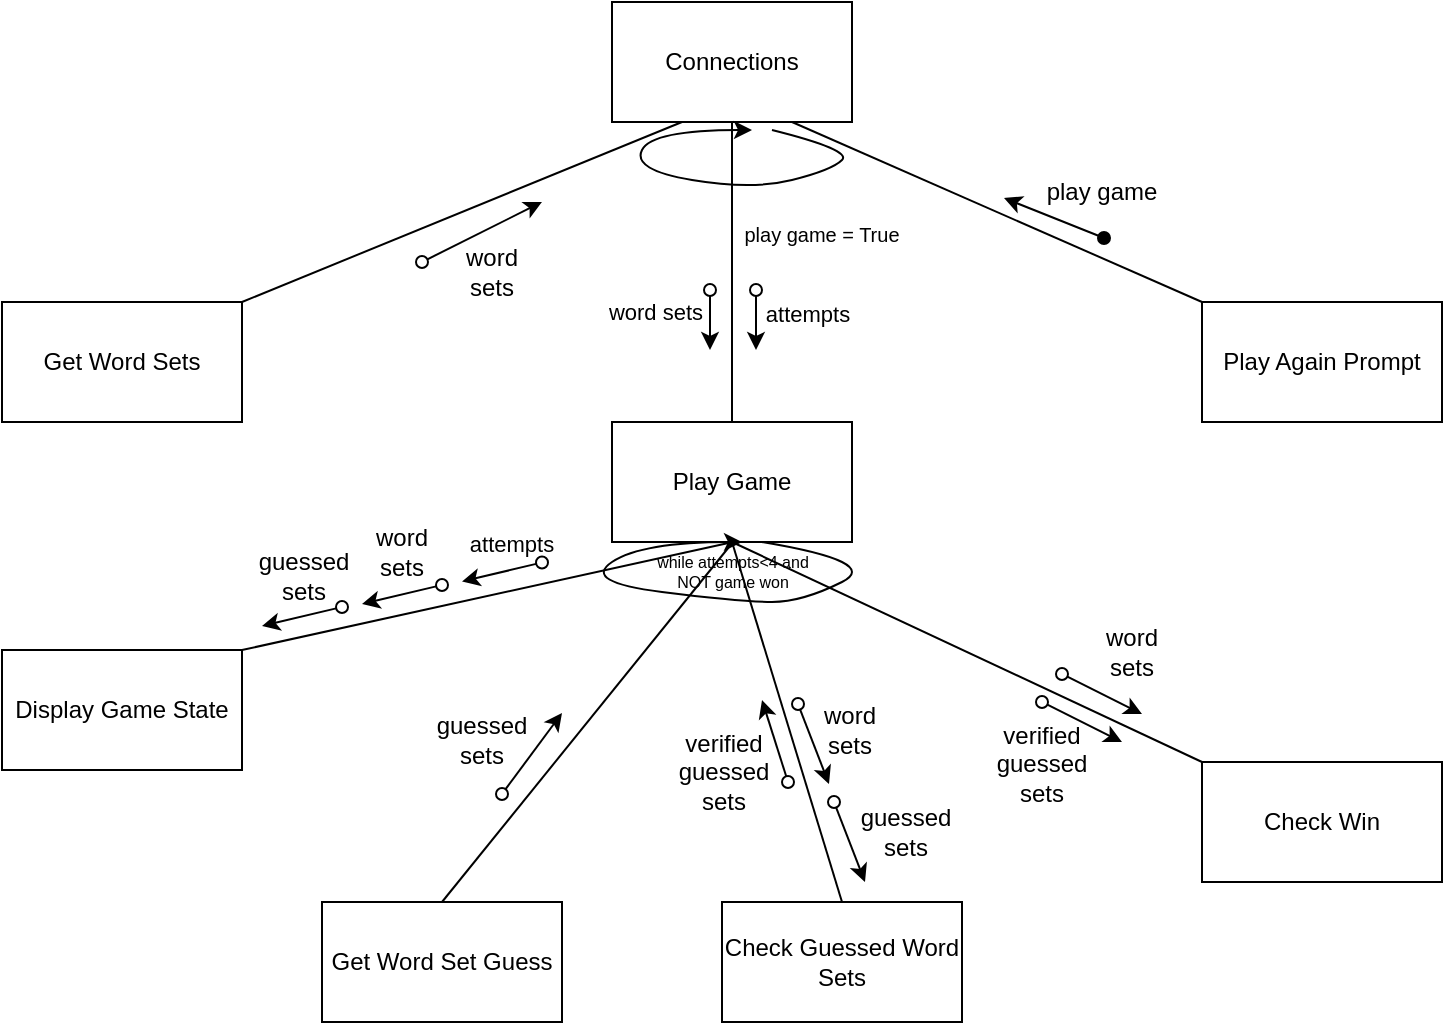 <mxfile version="23.1.4" type="device">
  <diagram name="Page-1" id="dtFRwcxsvF_0hZMCSyhE">
    <mxGraphModel dx="875" dy="515" grid="1" gridSize="10" guides="1" tooltips="1" connect="1" arrows="1" fold="1" page="1" pageScale="1" pageWidth="850" pageHeight="1100" math="0" shadow="0">
      <root>
        <mxCell id="0" />
        <mxCell id="1" parent="0" />
        <mxCell id="E8tcelXD3QDB-gluEK94-1" value="Connections" style="rounded=0;whiteSpace=wrap;html=1;" vertex="1" parent="1">
          <mxGeometry x="365" y="230" width="120" height="60" as="geometry" />
        </mxCell>
        <mxCell id="E8tcelXD3QDB-gluEK94-3" value="Get Word Sets" style="rounded=0;whiteSpace=wrap;html=1;" vertex="1" parent="1">
          <mxGeometry x="60" y="380" width="120" height="60" as="geometry" />
        </mxCell>
        <mxCell id="E8tcelXD3QDB-gluEK94-5" value="" style="endArrow=none;html=1;rounded=0;" edge="1" parent="1">
          <mxGeometry width="50" height="50" relative="1" as="geometry">
            <mxPoint x="180" y="380" as="sourcePoint" />
            <mxPoint x="400" y="290" as="targetPoint" />
          </mxGeometry>
        </mxCell>
        <mxCell id="E8tcelXD3QDB-gluEK94-6" value="" style="endArrow=classic;html=1;rounded=0;startArrow=oval;startFill=0;" edge="1" parent="1">
          <mxGeometry width="50" height="50" relative="1" as="geometry">
            <mxPoint x="270" y="360" as="sourcePoint" />
            <mxPoint x="330" y="330" as="targetPoint" />
          </mxGeometry>
        </mxCell>
        <mxCell id="E8tcelXD3QDB-gluEK94-7" value="word sets" style="text;html=1;align=center;verticalAlign=middle;whiteSpace=wrap;rounded=0;" vertex="1" parent="1">
          <mxGeometry x="280" y="350" width="50" height="30" as="geometry" />
        </mxCell>
        <mxCell id="E8tcelXD3QDB-gluEK94-8" value="Play Again Prompt" style="rounded=0;whiteSpace=wrap;html=1;" vertex="1" parent="1">
          <mxGeometry x="660" y="380" width="120" height="60" as="geometry" />
        </mxCell>
        <mxCell id="E8tcelXD3QDB-gluEK94-9" value="" style="endArrow=none;html=1;rounded=0;entryX=0.75;entryY=1;entryDx=0;entryDy=0;" edge="1" parent="1" target="E8tcelXD3QDB-gluEK94-1">
          <mxGeometry width="50" height="50" relative="1" as="geometry">
            <mxPoint x="660" y="380" as="sourcePoint" />
            <mxPoint x="710" y="330" as="targetPoint" />
          </mxGeometry>
        </mxCell>
        <mxCell id="E8tcelXD3QDB-gluEK94-10" value="" style="endArrow=classic;html=1;rounded=0;startArrow=oval;startFill=1;" edge="1" parent="1">
          <mxGeometry width="50" height="50" relative="1" as="geometry">
            <mxPoint x="611" y="348" as="sourcePoint" />
            <mxPoint x="561" y="328" as="targetPoint" />
          </mxGeometry>
        </mxCell>
        <mxCell id="E8tcelXD3QDB-gluEK94-11" value="play game" style="text;html=1;align=center;verticalAlign=middle;whiteSpace=wrap;rounded=0;" vertex="1" parent="1">
          <mxGeometry x="580" y="310" width="60" height="30" as="geometry" />
        </mxCell>
        <mxCell id="E8tcelXD3QDB-gluEK94-12" value="" style="curved=1;endArrow=classic;html=1;rounded=0;" edge="1" parent="1">
          <mxGeometry width="50" height="50" relative="1" as="geometry">
            <mxPoint x="445" y="294" as="sourcePoint" />
            <mxPoint x="435" y="294" as="targetPoint" />
            <Array as="points">
              <mxPoint x="485" y="304" />
              <mxPoint x="475" y="314" />
              <mxPoint x="435" y="324" />
              <mxPoint x="375" y="314" />
              <mxPoint x="385" y="294" />
            </Array>
          </mxGeometry>
        </mxCell>
        <mxCell id="E8tcelXD3QDB-gluEK94-13" value="play game = True" style="text;html=1;align=center;verticalAlign=middle;whiteSpace=wrap;rounded=0;fontSize=10;" vertex="1" parent="1">
          <mxGeometry x="420" y="331" width="100" height="30" as="geometry" />
        </mxCell>
        <mxCell id="E8tcelXD3QDB-gluEK94-15" value="Play Game" style="rounded=0;whiteSpace=wrap;html=1;" vertex="1" parent="1">
          <mxGeometry x="365" y="440" width="120" height="60" as="geometry" />
        </mxCell>
        <mxCell id="E8tcelXD3QDB-gluEK94-16" value="" style="endArrow=none;html=1;rounded=0;exitX=0.5;exitY=0;exitDx=0;exitDy=0;entryX=0.5;entryY=1;entryDx=0;entryDy=0;" edge="1" parent="1" source="E8tcelXD3QDB-gluEK94-15" target="E8tcelXD3QDB-gluEK94-1">
          <mxGeometry width="50" height="50" relative="1" as="geometry">
            <mxPoint x="460" y="450" as="sourcePoint" />
            <mxPoint x="510" y="400" as="targetPoint" />
          </mxGeometry>
        </mxCell>
        <mxCell id="E8tcelXD3QDB-gluEK94-18" value="" style="endArrow=classic;html=1;rounded=0;startArrow=oval;startFill=0;" edge="1" parent="1">
          <mxGeometry width="50" height="50" relative="1" as="geometry">
            <mxPoint x="437" y="374" as="sourcePoint" />
            <mxPoint x="437" y="404" as="targetPoint" />
          </mxGeometry>
        </mxCell>
        <mxCell id="E8tcelXD3QDB-gluEK94-19" value="" style="endArrow=classic;html=1;rounded=0;startArrow=oval;startFill=0;" edge="1" parent="1">
          <mxGeometry width="50" height="50" relative="1" as="geometry">
            <mxPoint x="414" y="374" as="sourcePoint" />
            <mxPoint x="414" y="404" as="targetPoint" />
          </mxGeometry>
        </mxCell>
        <mxCell id="E8tcelXD3QDB-gluEK94-20" value="attempts" style="text;html=1;align=center;verticalAlign=middle;whiteSpace=wrap;rounded=0;fontSize=11;" vertex="1" parent="1">
          <mxGeometry x="433" y="371" width="60" height="30" as="geometry" />
        </mxCell>
        <mxCell id="E8tcelXD3QDB-gluEK94-21" value="word sets" style="text;html=1;align=center;verticalAlign=middle;whiteSpace=wrap;rounded=0;fontSize=11;" vertex="1" parent="1">
          <mxGeometry x="357" y="370" width="60" height="30" as="geometry" />
        </mxCell>
        <mxCell id="E8tcelXD3QDB-gluEK94-23" value="" style="curved=1;endArrow=classic;html=1;rounded=0;" edge="1" parent="1">
          <mxGeometry width="50" height="50" relative="1" as="geometry">
            <mxPoint x="440" y="500" as="sourcePoint" />
            <mxPoint x="430" y="500" as="targetPoint" />
            <Array as="points">
              <mxPoint x="500" y="510" />
              <mxPoint x="460" y="530" />
              <mxPoint x="430" y="530" />
              <mxPoint x="350" y="520" />
              <mxPoint x="380" y="500" />
            </Array>
          </mxGeometry>
        </mxCell>
        <mxCell id="E8tcelXD3QDB-gluEK94-26" value="while attempts&amp;lt;4 and NOT game won" style="text;html=1;align=center;verticalAlign=middle;whiteSpace=wrap;rounded=0;fontSize=8;" vertex="1" parent="1">
          <mxGeometry x="382" y="500" width="87" height="30" as="geometry" />
        </mxCell>
        <mxCell id="E8tcelXD3QDB-gluEK94-30" value="Check Win" style="rounded=0;whiteSpace=wrap;html=1;" vertex="1" parent="1">
          <mxGeometry x="660" y="610" width="120" height="60" as="geometry" />
        </mxCell>
        <mxCell id="E8tcelXD3QDB-gluEK94-31" value="" style="endArrow=none;html=1;rounded=0;entryX=0;entryY=0;entryDx=0;entryDy=0;exitX=0.5;exitY=1;exitDx=0;exitDy=0;" edge="1" parent="1" source="E8tcelXD3QDB-gluEK94-15" target="E8tcelXD3QDB-gluEK94-30">
          <mxGeometry width="50" height="50" relative="1" as="geometry">
            <mxPoint x="490" y="500" as="sourcePoint" />
            <mxPoint x="510" y="600" as="targetPoint" />
          </mxGeometry>
        </mxCell>
        <mxCell id="E8tcelXD3QDB-gluEK94-32" value="" style="endArrow=classic;html=1;rounded=0;startArrow=oval;startFill=0;" edge="1" parent="1">
          <mxGeometry width="50" height="50" relative="1" as="geometry">
            <mxPoint x="590" y="566" as="sourcePoint" />
            <mxPoint x="630" y="586" as="targetPoint" />
          </mxGeometry>
        </mxCell>
        <mxCell id="E8tcelXD3QDB-gluEK94-33" value="word sets" style="text;html=1;align=center;verticalAlign=middle;whiteSpace=wrap;rounded=0;" vertex="1" parent="1">
          <mxGeometry x="600" y="540" width="50" height="30" as="geometry" />
        </mxCell>
        <mxCell id="E8tcelXD3QDB-gluEK94-35" value="" style="endArrow=classic;html=1;rounded=0;startArrow=oval;startFill=0;" edge="1" parent="1">
          <mxGeometry width="50" height="50" relative="1" as="geometry">
            <mxPoint x="580" y="580" as="sourcePoint" />
            <mxPoint x="620" y="600" as="targetPoint" />
          </mxGeometry>
        </mxCell>
        <mxCell id="E8tcelXD3QDB-gluEK94-36" value="verified guessed sets" style="text;html=1;align=center;verticalAlign=middle;whiteSpace=wrap;rounded=0;" vertex="1" parent="1">
          <mxGeometry x="550" y="596" width="60" height="30" as="geometry" />
        </mxCell>
        <mxCell id="E8tcelXD3QDB-gluEK94-37" value="Check Guessed Word Sets" style="rounded=0;whiteSpace=wrap;html=1;" vertex="1" parent="1">
          <mxGeometry x="420" y="680" width="120" height="60" as="geometry" />
        </mxCell>
        <mxCell id="E8tcelXD3QDB-gluEK94-38" value="" style="endArrow=none;html=1;rounded=0;exitX=0.5;exitY=0;exitDx=0;exitDy=0;entryX=0.5;entryY=1;entryDx=0;entryDy=0;" edge="1" parent="1" source="E8tcelXD3QDB-gluEK94-37" target="E8tcelXD3QDB-gluEK94-15">
          <mxGeometry width="50" height="50" relative="1" as="geometry">
            <mxPoint x="430" y="590" as="sourcePoint" />
            <mxPoint x="460" y="550" as="targetPoint" />
          </mxGeometry>
        </mxCell>
        <mxCell id="E8tcelXD3QDB-gluEK94-41" value="" style="endArrow=classic;html=1;rounded=0;startArrow=oval;startFill=0;" edge="1" parent="1">
          <mxGeometry width="50" height="50" relative="1" as="geometry">
            <mxPoint x="458" y="581" as="sourcePoint" />
            <mxPoint x="473.5" y="621" as="targetPoint" />
          </mxGeometry>
        </mxCell>
        <mxCell id="E8tcelXD3QDB-gluEK94-42" value="word sets" style="text;html=1;align=center;verticalAlign=middle;whiteSpace=wrap;rounded=0;" vertex="1" parent="1">
          <mxGeometry x="464" y="579" width="40" height="30" as="geometry" />
        </mxCell>
        <mxCell id="E8tcelXD3QDB-gluEK94-43" value="" style="endArrow=classic;html=1;rounded=0;startArrow=oval;startFill=0;" edge="1" parent="1">
          <mxGeometry width="50" height="50" relative="1" as="geometry">
            <mxPoint x="453" y="620" as="sourcePoint" />
            <mxPoint x="440" y="579" as="targetPoint" />
          </mxGeometry>
        </mxCell>
        <mxCell id="E8tcelXD3QDB-gluEK94-44" value="verified guessed sets" style="text;html=1;align=center;verticalAlign=middle;whiteSpace=wrap;rounded=0;" vertex="1" parent="1">
          <mxGeometry x="391" y="600" width="60" height="30" as="geometry" />
        </mxCell>
        <mxCell id="E8tcelXD3QDB-gluEK94-46" value="" style="endArrow=classic;html=1;rounded=0;startArrow=oval;startFill=0;" edge="1" parent="1">
          <mxGeometry width="50" height="50" relative="1" as="geometry">
            <mxPoint x="476" y="630" as="sourcePoint" />
            <mxPoint x="491.5" y="670" as="targetPoint" />
          </mxGeometry>
        </mxCell>
        <mxCell id="E8tcelXD3QDB-gluEK94-47" value="guessed sets" style="text;html=1;align=center;verticalAlign=middle;whiteSpace=wrap;rounded=0;" vertex="1" parent="1">
          <mxGeometry x="482" y="630" width="60" height="30" as="geometry" />
        </mxCell>
        <mxCell id="E8tcelXD3QDB-gluEK94-50" value="Display Game State" style="rounded=0;whiteSpace=wrap;html=1;" vertex="1" parent="1">
          <mxGeometry x="60" y="554" width="120" height="60" as="geometry" />
        </mxCell>
        <mxCell id="E8tcelXD3QDB-gluEK94-51" value="Get Word Set Guess" style="rounded=0;whiteSpace=wrap;html=1;" vertex="1" parent="1">
          <mxGeometry x="220" y="680" width="120" height="60" as="geometry" />
        </mxCell>
        <mxCell id="E8tcelXD3QDB-gluEK94-52" value="" style="endArrow=none;html=1;rounded=0;exitX=0.5;exitY=0;exitDx=0;exitDy=0;entryX=0.5;entryY=0;entryDx=0;entryDy=0;" edge="1" parent="1" source="E8tcelXD3QDB-gluEK94-51" target="E8tcelXD3QDB-gluEK94-26">
          <mxGeometry width="50" height="50" relative="1" as="geometry">
            <mxPoint x="280" y="676" as="sourcePoint" />
            <mxPoint x="330" y="626" as="targetPoint" />
          </mxGeometry>
        </mxCell>
        <mxCell id="E8tcelXD3QDB-gluEK94-53" value="guessed sets" style="text;html=1;align=center;verticalAlign=middle;whiteSpace=wrap;rounded=0;" vertex="1" parent="1">
          <mxGeometry x="270" y="584" width="60" height="30" as="geometry" />
        </mxCell>
        <mxCell id="E8tcelXD3QDB-gluEK94-54" value="" style="endArrow=classic;html=1;rounded=0;startArrow=oval;startFill=0;" edge="1" parent="1">
          <mxGeometry width="50" height="50" relative="1" as="geometry">
            <mxPoint x="310" y="626" as="sourcePoint" />
            <mxPoint x="340" y="585.5" as="targetPoint" />
          </mxGeometry>
        </mxCell>
        <mxCell id="E8tcelXD3QDB-gluEK94-56" value="" style="endArrow=none;html=1;rounded=0;entryX=0.5;entryY=0;entryDx=0;entryDy=0;exitX=1;exitY=0;exitDx=0;exitDy=0;" edge="1" parent="1" source="E8tcelXD3QDB-gluEK94-50" target="E8tcelXD3QDB-gluEK94-26">
          <mxGeometry width="50" height="50" relative="1" as="geometry">
            <mxPoint x="210" y="584" as="sourcePoint" />
            <mxPoint x="260" y="534" as="targetPoint" />
          </mxGeometry>
        </mxCell>
        <mxCell id="E8tcelXD3QDB-gluEK94-59" value="" style="endArrow=classic;html=1;rounded=0;startArrow=oval;startFill=0;" edge="1" parent="1">
          <mxGeometry width="50" height="50" relative="1" as="geometry">
            <mxPoint x="330" y="510.25" as="sourcePoint" />
            <mxPoint x="290" y="519.75" as="targetPoint" />
          </mxGeometry>
        </mxCell>
        <mxCell id="E8tcelXD3QDB-gluEK94-60" value="" style="endArrow=classic;html=1;rounded=0;startArrow=oval;startFill=0;" edge="1" parent="1">
          <mxGeometry width="50" height="50" relative="1" as="geometry">
            <mxPoint x="280" y="521.5" as="sourcePoint" />
            <mxPoint x="240" y="531" as="targetPoint" />
          </mxGeometry>
        </mxCell>
        <mxCell id="E8tcelXD3QDB-gluEK94-61" value="" style="endArrow=classic;html=1;rounded=0;startArrow=oval;startFill=0;" edge="1" parent="1">
          <mxGeometry width="50" height="50" relative="1" as="geometry">
            <mxPoint x="230" y="532.5" as="sourcePoint" />
            <mxPoint x="190" y="542" as="targetPoint" />
          </mxGeometry>
        </mxCell>
        <mxCell id="E8tcelXD3QDB-gluEK94-62" value="attempts" style="text;html=1;align=center;verticalAlign=middle;whiteSpace=wrap;rounded=0;fontSize=11;" vertex="1" parent="1">
          <mxGeometry x="285" y="486" width="60" height="30" as="geometry" />
        </mxCell>
        <mxCell id="E8tcelXD3QDB-gluEK94-64" value="word sets" style="text;html=1;align=center;verticalAlign=middle;whiteSpace=wrap;rounded=0;" vertex="1" parent="1">
          <mxGeometry x="235" y="490" width="50" height="30" as="geometry" />
        </mxCell>
        <mxCell id="E8tcelXD3QDB-gluEK94-66" value="guessed sets" style="text;html=1;align=center;verticalAlign=middle;whiteSpace=wrap;rounded=0;" vertex="1" parent="1">
          <mxGeometry x="181" y="502" width="60" height="30" as="geometry" />
        </mxCell>
      </root>
    </mxGraphModel>
  </diagram>
</mxfile>
